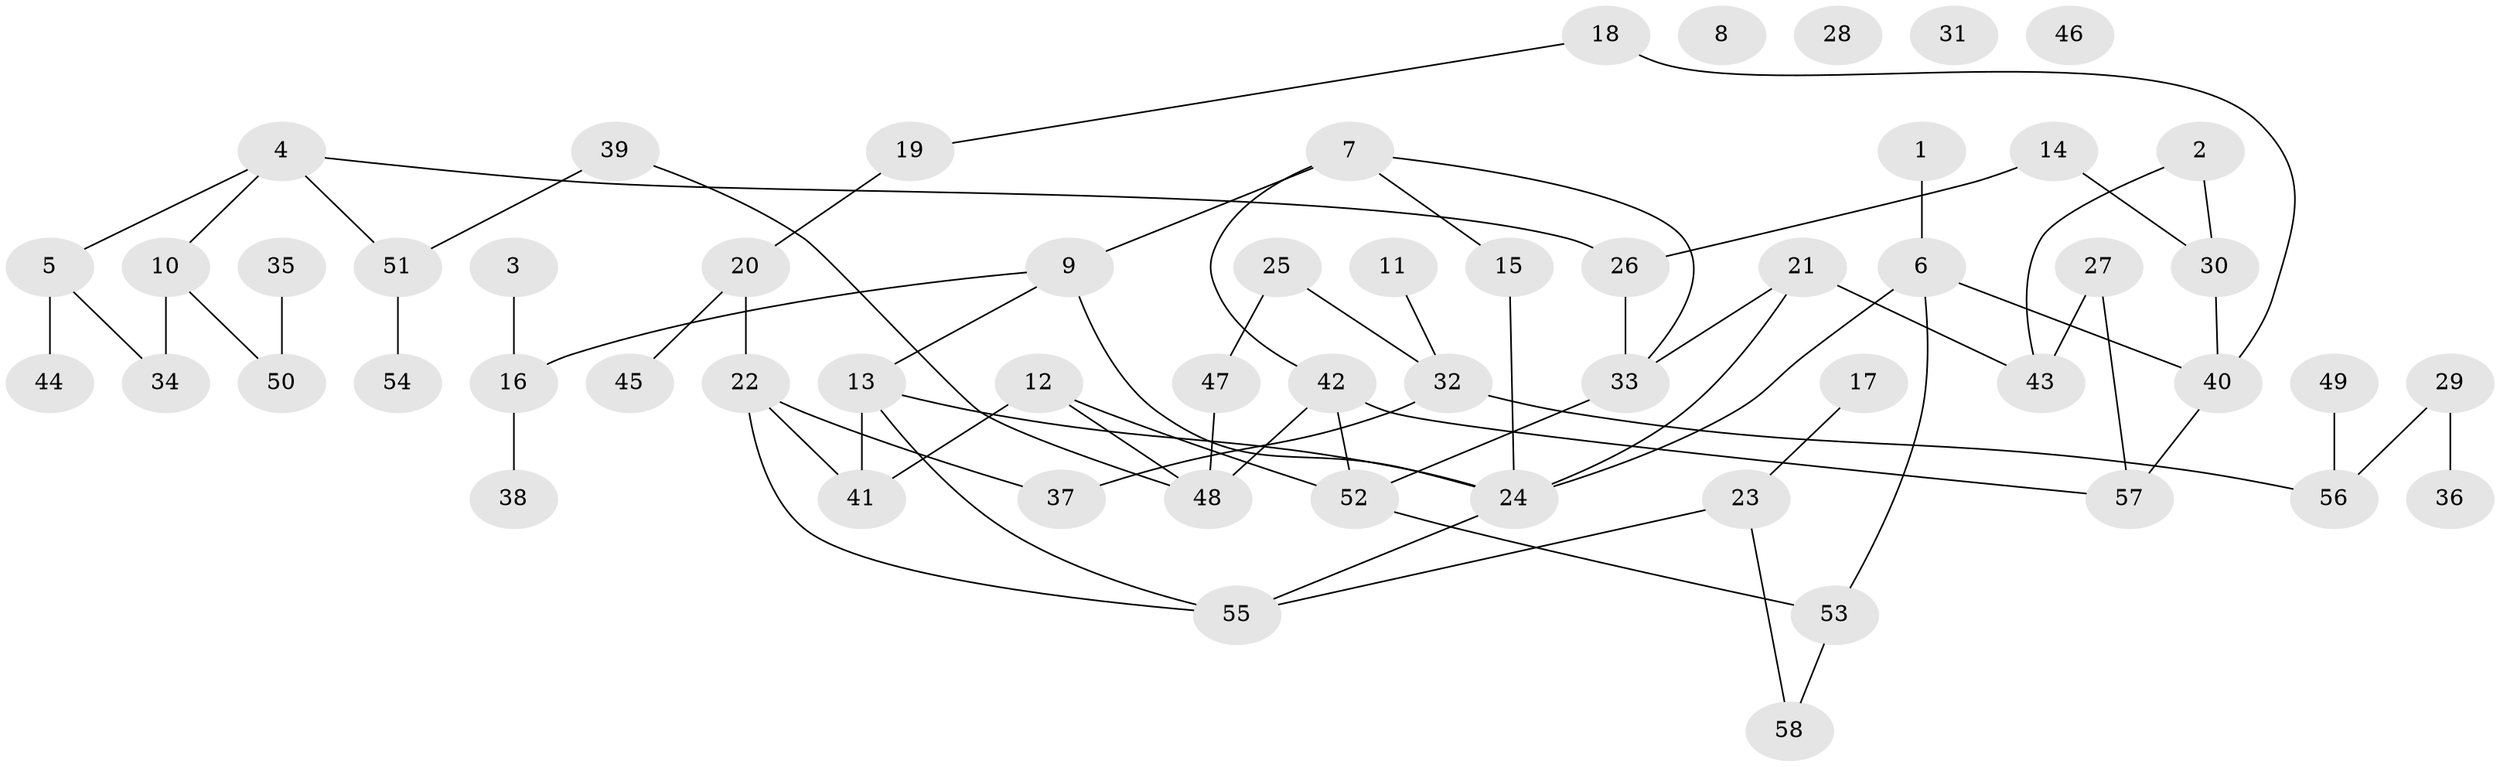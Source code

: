 // Generated by graph-tools (version 1.1) at 2025/33/03/09/25 02:33:56]
// undirected, 58 vertices, 71 edges
graph export_dot {
graph [start="1"]
  node [color=gray90,style=filled];
  1;
  2;
  3;
  4;
  5;
  6;
  7;
  8;
  9;
  10;
  11;
  12;
  13;
  14;
  15;
  16;
  17;
  18;
  19;
  20;
  21;
  22;
  23;
  24;
  25;
  26;
  27;
  28;
  29;
  30;
  31;
  32;
  33;
  34;
  35;
  36;
  37;
  38;
  39;
  40;
  41;
  42;
  43;
  44;
  45;
  46;
  47;
  48;
  49;
  50;
  51;
  52;
  53;
  54;
  55;
  56;
  57;
  58;
  1 -- 6;
  2 -- 30;
  2 -- 43;
  3 -- 16;
  4 -- 5;
  4 -- 10;
  4 -- 26;
  4 -- 51;
  5 -- 34;
  5 -- 44;
  6 -- 24;
  6 -- 40;
  6 -- 53;
  7 -- 9;
  7 -- 15;
  7 -- 33;
  7 -- 42;
  9 -- 13;
  9 -- 16;
  9 -- 24;
  10 -- 34;
  10 -- 50;
  11 -- 32;
  12 -- 41;
  12 -- 48;
  12 -- 52;
  13 -- 24;
  13 -- 41;
  13 -- 55;
  14 -- 26;
  14 -- 30;
  15 -- 24;
  16 -- 38;
  17 -- 23;
  18 -- 19;
  18 -- 40;
  19 -- 20;
  20 -- 22;
  20 -- 45;
  21 -- 24;
  21 -- 33;
  21 -- 43;
  22 -- 37;
  22 -- 41;
  22 -- 55;
  23 -- 55;
  23 -- 58;
  24 -- 55;
  25 -- 32;
  25 -- 47;
  26 -- 33;
  27 -- 43;
  27 -- 57;
  29 -- 36;
  29 -- 56;
  30 -- 40;
  32 -- 37;
  32 -- 56;
  33 -- 52;
  35 -- 50;
  39 -- 48;
  39 -- 51;
  40 -- 57;
  42 -- 48;
  42 -- 52;
  42 -- 57;
  47 -- 48;
  49 -- 56;
  51 -- 54;
  52 -- 53;
  53 -- 58;
}
